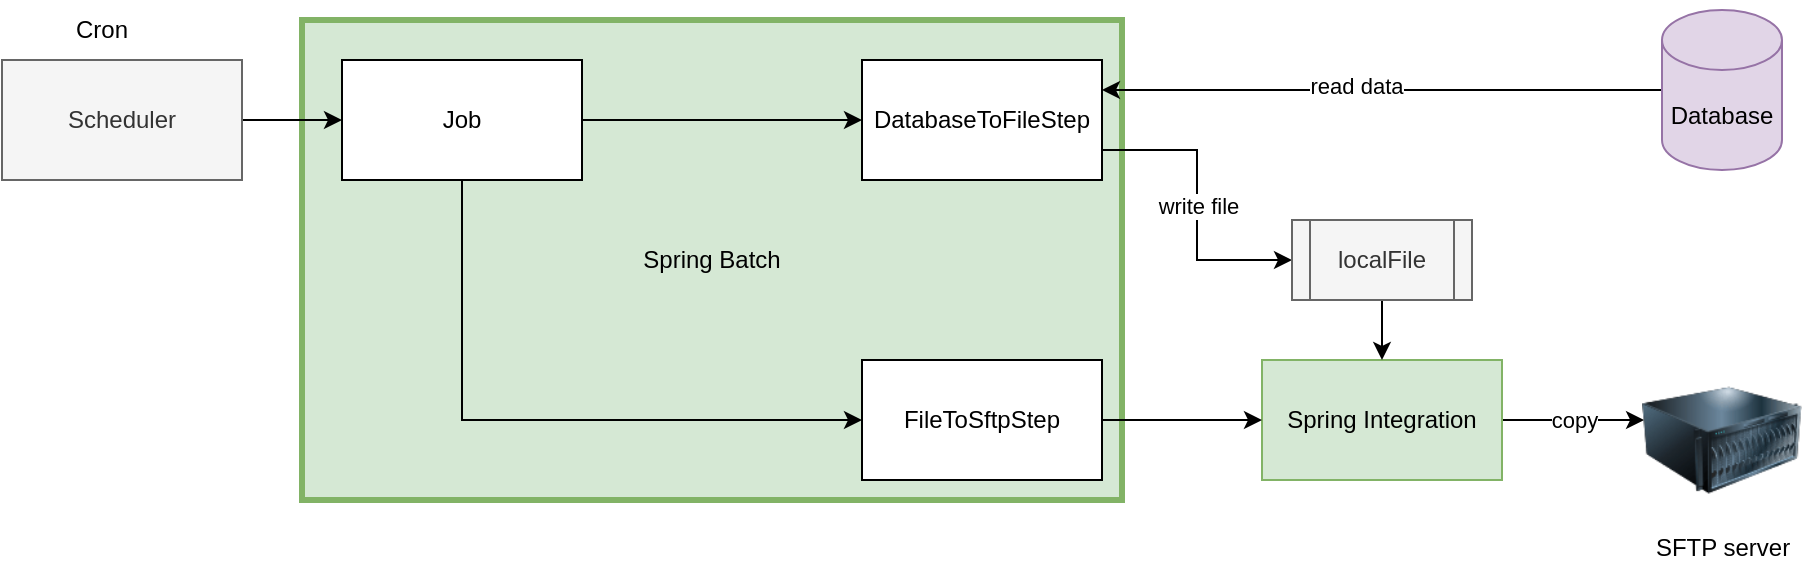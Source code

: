 <mxfile version="21.0.6" type="device"><diagram name="Page-1" id="3s6SlOxDDR_rQkGlL9RK"><mxGraphModel dx="1434" dy="796" grid="1" gridSize="10" guides="1" tooltips="1" connect="1" arrows="1" fold="1" page="1" pageScale="1" pageWidth="850" pageHeight="1100" math="0" shadow="0"><root><mxCell id="0"/><mxCell id="1" parent="0"/><mxCell id="6XhPcN3Q_hlKwCxLB8XV-1" value="Spring Batch" style="rounded=0;whiteSpace=wrap;html=1;strokeWidth=3;fillColor=#d5e8d4;strokeColor=#82b366;" vertex="1" parent="1"><mxGeometry x="350" y="380" width="410" height="240" as="geometry"/></mxCell><mxCell id="6XhPcN3Q_hlKwCxLB8XV-14" style="edgeStyle=orthogonalEdgeStyle;rounded=0;orthogonalLoop=1;jettySize=auto;html=1;entryX=0;entryY=0.5;entryDx=0;entryDy=0;" edge="1" parent="1" source="6XhPcN3Q_hlKwCxLB8XV-2" target="6XhPcN3Q_hlKwCxLB8XV-4"><mxGeometry relative="1" as="geometry"/></mxCell><mxCell id="6XhPcN3Q_hlKwCxLB8XV-2" value="Scheduler" style="rounded=0;whiteSpace=wrap;html=1;fillColor=#f5f5f5;fontColor=#333333;strokeColor=#666666;" vertex="1" parent="1"><mxGeometry x="200" y="400" width="120" height="60" as="geometry"/></mxCell><mxCell id="6XhPcN3Q_hlKwCxLB8XV-18" value="copy" style="edgeStyle=orthogonalEdgeStyle;rounded=0;orthogonalLoop=1;jettySize=auto;html=1;entryX=0.013;entryY=0.375;entryDx=0;entryDy=0;entryPerimeter=0;" edge="1" parent="1" source="6XhPcN3Q_hlKwCxLB8XV-3" target="6XhPcN3Q_hlKwCxLB8XV-17"><mxGeometry relative="1" as="geometry"/></mxCell><mxCell id="6XhPcN3Q_hlKwCxLB8XV-3" value="Spring Integration" style="rounded=0;whiteSpace=wrap;html=1;fillColor=#d5e8d4;strokeColor=#82b366;" vertex="1" parent="1"><mxGeometry x="830" y="550" width="120" height="60" as="geometry"/></mxCell><mxCell id="6XhPcN3Q_hlKwCxLB8XV-12" style="edgeStyle=orthogonalEdgeStyle;rounded=0;orthogonalLoop=1;jettySize=auto;html=1;entryX=0;entryY=0.5;entryDx=0;entryDy=0;" edge="1" parent="1" source="6XhPcN3Q_hlKwCxLB8XV-4" target="6XhPcN3Q_hlKwCxLB8XV-5"><mxGeometry relative="1" as="geometry"/></mxCell><mxCell id="6XhPcN3Q_hlKwCxLB8XV-13" style="edgeStyle=orthogonalEdgeStyle;rounded=0;orthogonalLoop=1;jettySize=auto;html=1;exitX=0.5;exitY=1;exitDx=0;exitDy=0;entryX=0;entryY=0.5;entryDx=0;entryDy=0;" edge="1" parent="1" source="6XhPcN3Q_hlKwCxLB8XV-4" target="6XhPcN3Q_hlKwCxLB8XV-6"><mxGeometry relative="1" as="geometry"/></mxCell><mxCell id="6XhPcN3Q_hlKwCxLB8XV-4" value="Job" style="rounded=0;whiteSpace=wrap;html=1;" vertex="1" parent="1"><mxGeometry x="370" y="400" width="120" height="60" as="geometry"/></mxCell><mxCell id="6XhPcN3Q_hlKwCxLB8XV-11" value="write file" style="edgeStyle=orthogonalEdgeStyle;rounded=0;orthogonalLoop=1;jettySize=auto;html=1;exitX=1;exitY=0.75;exitDx=0;exitDy=0;entryX=0;entryY=0.5;entryDx=0;entryDy=0;" edge="1" parent="1" source="6XhPcN3Q_hlKwCxLB8XV-5" target="6XhPcN3Q_hlKwCxLB8XV-9"><mxGeometry relative="1" as="geometry"/></mxCell><mxCell id="6XhPcN3Q_hlKwCxLB8XV-5" value="DatabaseToFileStep" style="rounded=0;whiteSpace=wrap;html=1;" vertex="1" parent="1"><mxGeometry x="630" y="400" width="120" height="60" as="geometry"/></mxCell><mxCell id="6XhPcN3Q_hlKwCxLB8XV-16" style="edgeStyle=orthogonalEdgeStyle;rounded=0;orthogonalLoop=1;jettySize=auto;html=1;entryX=0;entryY=0.5;entryDx=0;entryDy=0;" edge="1" parent="1" source="6XhPcN3Q_hlKwCxLB8XV-6" target="6XhPcN3Q_hlKwCxLB8XV-3"><mxGeometry relative="1" as="geometry"/></mxCell><mxCell id="6XhPcN3Q_hlKwCxLB8XV-6" value="FileToSftpStep" style="rounded=0;whiteSpace=wrap;html=1;" vertex="1" parent="1"><mxGeometry x="630" y="550" width="120" height="60" as="geometry"/></mxCell><mxCell id="6XhPcN3Q_hlKwCxLB8XV-10" style="edgeStyle=orthogonalEdgeStyle;rounded=0;orthogonalLoop=1;jettySize=auto;html=1;exitX=0;exitY=0.5;exitDx=0;exitDy=0;exitPerimeter=0;entryX=1;entryY=0.25;entryDx=0;entryDy=0;" edge="1" parent="1" source="6XhPcN3Q_hlKwCxLB8XV-7" target="6XhPcN3Q_hlKwCxLB8XV-5"><mxGeometry relative="1" as="geometry"/></mxCell><mxCell id="6XhPcN3Q_hlKwCxLB8XV-20" value="read data" style="edgeLabel;html=1;align=center;verticalAlign=middle;resizable=0;points=[];" vertex="1" connectable="0" parent="6XhPcN3Q_hlKwCxLB8XV-10"><mxGeometry x="0.093" y="-2" relative="1" as="geometry"><mxPoint as="offset"/></mxGeometry></mxCell><mxCell id="6XhPcN3Q_hlKwCxLB8XV-7" value="Database" style="shape=cylinder3;whiteSpace=wrap;html=1;boundedLbl=1;backgroundOutline=1;size=15;fillColor=#e1d5e7;strokeColor=#9673a6;" vertex="1" parent="1"><mxGeometry x="1030" y="375" width="60" height="80" as="geometry"/></mxCell><mxCell id="6XhPcN3Q_hlKwCxLB8XV-19" style="edgeStyle=orthogonalEdgeStyle;rounded=0;orthogonalLoop=1;jettySize=auto;html=1;exitX=0.5;exitY=1;exitDx=0;exitDy=0;entryX=0.5;entryY=0;entryDx=0;entryDy=0;" edge="1" parent="1" source="6XhPcN3Q_hlKwCxLB8XV-9" target="6XhPcN3Q_hlKwCxLB8XV-3"><mxGeometry relative="1" as="geometry"/></mxCell><mxCell id="6XhPcN3Q_hlKwCxLB8XV-9" value="localFile" style="shape=process;whiteSpace=wrap;html=1;backgroundOutline=1;fillColor=#f5f5f5;fontColor=#333333;strokeColor=#666666;" vertex="1" parent="1"><mxGeometry x="845" y="480" width="90" height="40" as="geometry"/></mxCell><mxCell id="6XhPcN3Q_hlKwCxLB8XV-15" value="Cron" style="text;html=1;strokeColor=none;fillColor=none;align=center;verticalAlign=middle;whiteSpace=wrap;rounded=0;" vertex="1" parent="1"><mxGeometry x="220" y="370" width="60" height="30" as="geometry"/></mxCell><mxCell id="6XhPcN3Q_hlKwCxLB8XV-17" value="SFTP server" style="image;html=1;image=img/lib/clip_art/computers/Server_128x128.png" vertex="1" parent="1"><mxGeometry x="1020" y="550" width="80" height="80" as="geometry"/></mxCell></root></mxGraphModel></diagram></mxfile>